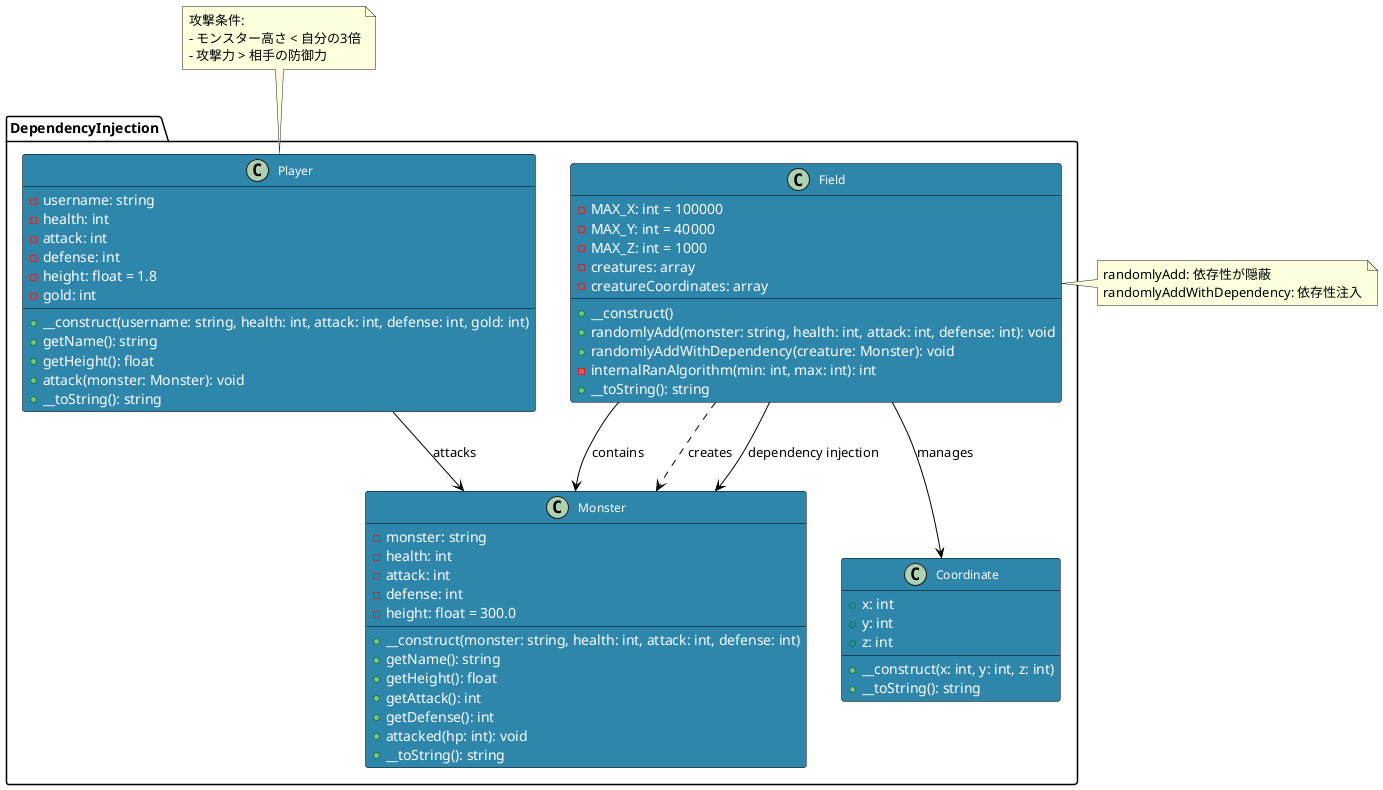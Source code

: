 @startuml dependencyInjection

!define PRIMARY_COLOR #2E86AB
!define SECONDARY_COLOR #A23B72
!define ACCENT_COLOR #F18F01
!define LIGHT_COLOR #C73E1D

skinparam class {
    BackgroundColor PRIMARY_COLOR
    BorderColor BLACK
    FontColor WHITE
    AttributeFontColor WHITE
    FontSize 12
}

skinparam arrow {
    Color BLACK
    FontColor BLACK
}

package "DependencyInjection" {
    
    class Player {
        - username: string
        - health: int
        - attack: int
        - defense: int
        - height: float = 1.8
        - gold: int
        
        + __construct(username: string, health: int, attack: int, defense: int, gold: int)
        + getName(): string
        + getHeight(): float
        + attack(monster: Monster): void
        + __toString(): string
    }
    
    class Monster {
        - monster: string
        - health: int
        - attack: int
        - defense: int
        - height: float = 300.0
        
        + __construct(monster: string, health: int, attack: int, defense: int)
        + getName(): string
        + getHeight(): float
        + getAttack(): int
        + getDefense(): int
        + attacked(hp: int): void
        + __toString(): string
    }
    
    class Coordinate {
        + x: int
        + y: int
        + z: int
        
        + __construct(x: int, y: int, z: int)
        + __toString(): string
    }
    
    class Field {
        - MAX_X: int = 100000
        - MAX_Y: int = 40000
        - MAX_Z: int = 1000
        - creatures: array
        - creatureCoordinates: array
        
        + __construct()
        + randomlyAdd(monster: string, health: int, attack: int, defense: int): void
        + randomlyAddWithDependency(creature: Monster): void
        - internalRanAlgorithm(min: int, max: int): int
        + __toString(): string
    }
}

Player --> Monster : attacks
Field --> Monster : contains
Field --> Coordinate : manages
Field ..> Monster : creates
Field --> Monster : dependency injection

note right of Field
    randomlyAdd: 依存性が隠蔽
    randomlyAddWithDependency: 依存性注入
end note

note top of Player
    攻撃条件:
    - モンスター高さ < 自分の3倍
    - 攻撃力 > 相手の防御力
end note

@enduml
